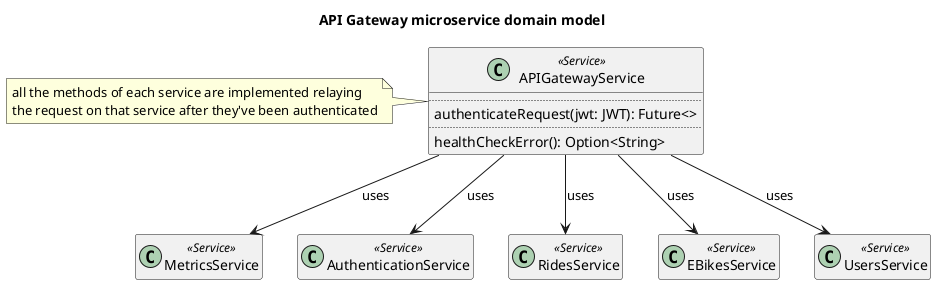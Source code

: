 @startuml apigateway-microservice-domain-model

title API Gateway microservice domain model

class APIGatewayService <<Service>> {
    ..
    authenticateRequest(jwt: JWT): Future<>
    ..
    healthCheckError(): Option<String>
}

note left of APIGatewayService
    all the methods of each service are implemented relaying
    the request on that service after they've been authenticated
end note

class MetricsService <<Service>>
APIGatewayService --> MetricsService : "uses"

class AuthenticationService <<Service>>
APIGatewayService --> AuthenticationService : "uses"

class RidesService <<Service>>
APIGatewayService --> RidesService : "uses"

class EBikesService <<Service>>
APIGatewayService --> EBikesService : "uses"

class UsersService <<Service>>
APIGatewayService --> UsersService : "uses"

hide empty members

@enduml
